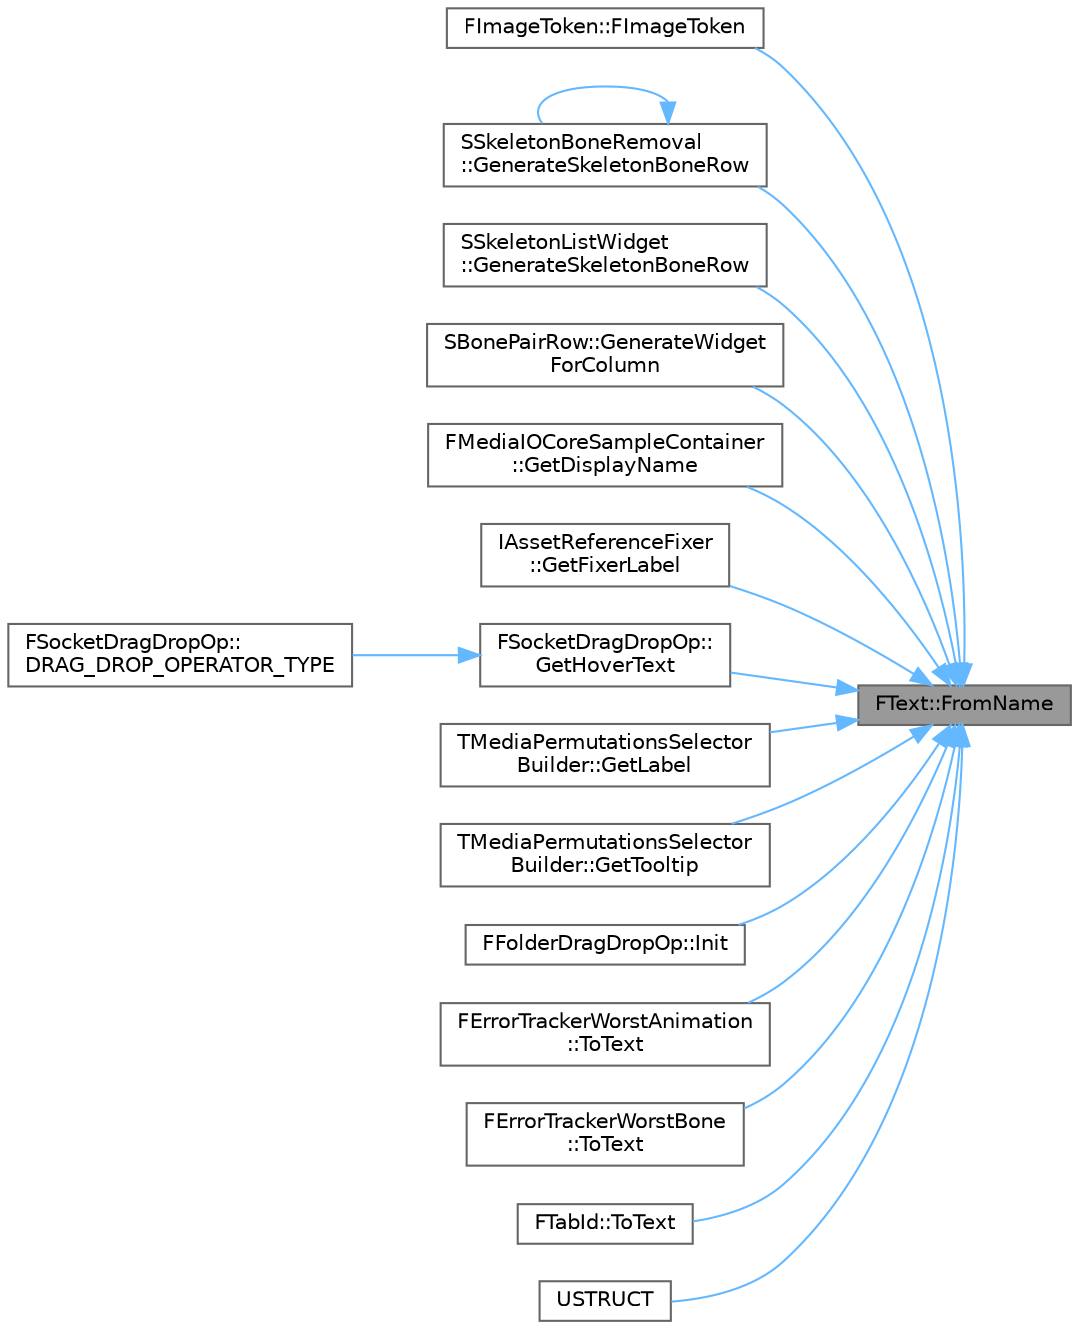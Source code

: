 digraph "FText::FromName"
{
 // INTERACTIVE_SVG=YES
 // LATEX_PDF_SIZE
  bgcolor="transparent";
  edge [fontname=Helvetica,fontsize=10,labelfontname=Helvetica,labelfontsize=10];
  node [fontname=Helvetica,fontsize=10,shape=box,height=0.2,width=0.4];
  rankdir="RL";
  Node1 [id="Node000001",label="FText::FromName",height=0.2,width=0.4,color="gray40", fillcolor="grey60", style="filled", fontcolor="black",tooltip="Generate an FText representing the pass name."];
  Node1 -> Node2 [id="edge1_Node000001_Node000002",dir="back",color="steelblue1",style="solid",tooltip=" "];
  Node2 [id="Node000002",label="FImageToken::FImageToken",height=0.2,width=0.4,color="grey40", fillcolor="white", style="filled",URL="$d6/ddf/classFImageToken.html#afa23c4045d4a0ea49594cfaaa17e7a66",tooltip="Private constructor."];
  Node1 -> Node3 [id="edge2_Node000001_Node000003",dir="back",color="steelblue1",style="solid",tooltip=" "];
  Node3 [id="Node000003",label="SSkeletonBoneRemoval\l::GenerateSkeletonBoneRow",height=0.2,width=0.4,color="grey40", fillcolor="white", style="filled",URL="$d8/d5c/classSSkeletonBoneRemoval.html#ad140ba3a7cb685d7f95c7902322c1881",tooltip="Create an individual row for the bone name list."];
  Node3 -> Node3 [id="edge3_Node000003_Node000003",dir="back",color="steelblue1",style="solid",tooltip=" "];
  Node1 -> Node4 [id="edge4_Node000001_Node000004",dir="back",color="steelblue1",style="solid",tooltip=" "];
  Node4 [id="Node000004",label="SSkeletonListWidget\l::GenerateSkeletonBoneRow",height=0.2,width=0.4,color="grey40", fillcolor="white", style="filled",URL="$d8/d56/classSSkeletonListWidget.html#aa00bb4c196e3accc624ac96b2d755674",tooltip=" "];
  Node1 -> Node5 [id="edge5_Node000001_Node000005",dir="back",color="steelblue1",style="solid",tooltip=" "];
  Node5 [id="Node000005",label="SBonePairRow::GenerateWidget\lForColumn",height=0.2,width=0.4,color="grey40", fillcolor="white", style="filled",URL="$d0/dfe/classSBonePairRow.html#abd69841ebe73f01678034b5627b0b07c",tooltip="Users of SMultiColumnTableRow would usually some piece of data associated with it."];
  Node1 -> Node6 [id="edge6_Node000001_Node000006",dir="back",color="steelblue1",style="solid",tooltip=" "];
  Node6 [id="Node000006",label="FMediaIOCoreSampleContainer\l::GetDisplayName",height=0.2,width=0.4,color="grey40", fillcolor="white", style="filled",URL="$d8/df3/classFMediaIOCoreSampleContainer.html#a03907cb8099cacf693ef8c676f705ef4",tooltip=" "];
  Node1 -> Node7 [id="edge7_Node000001_Node000007",dir="back",color="steelblue1",style="solid",tooltip=" "];
  Node7 [id="Node000007",label="IAssetReferenceFixer\l::GetFixerLabel",height=0.2,width=0.4,color="grey40", fillcolor="white", style="filled",URL="$de/d4f/classIAssetReferenceFixer.html#a0e51b5ec4c66b3560915667cde3af628",tooltip="Get the label to use as the fixer for the given asset."];
  Node1 -> Node8 [id="edge8_Node000001_Node000008",dir="back",color="steelblue1",style="solid",tooltip=" "];
  Node8 [id="Node000008",label="FSocketDragDropOp::\lGetHoverText",height=0.2,width=0.4,color="grey40", fillcolor="white", style="filled",URL="$d9/d9c/classFSocketDragDropOp.html#a0ef56694ac1134604a679c4c34973f81",tooltip="Passed into STextBlock so Slate can grab the current text for display."];
  Node8 -> Node9 [id="edge9_Node000008_Node000009",dir="back",color="steelblue1",style="solid",tooltip=" "];
  Node9 [id="Node000009",label="FSocketDragDropOp::\lDRAG_DROP_OPERATOR_TYPE",height=0.2,width=0.4,color="grey40", fillcolor="white", style="filled",URL="$d9/d9c/classFSocketDragDropOp.html#af1f7e68ba889b6769a5b9e30e27ca70d",tooltip="The widget decorator to use."];
  Node1 -> Node10 [id="edge10_Node000001_Node000010",dir="back",color="steelblue1",style="solid",tooltip=" "];
  Node10 [id="Node000010",label="TMediaPermutationsSelector\lBuilder::GetLabel",height=0.2,width=0.4,color="grey40", fillcolor="white", style="filled",URL="$dc/dd4/classTMediaPermutationsSelectorBuilder.html#a1556d5ff2601a8ac526ceb176757364c",tooltip=" "];
  Node1 -> Node11 [id="edge11_Node000001_Node000011",dir="back",color="steelblue1",style="solid",tooltip=" "];
  Node11 [id="Node000011",label="TMediaPermutationsSelector\lBuilder::GetTooltip",height=0.2,width=0.4,color="grey40", fillcolor="white", style="filled",URL="$dc/dd4/classTMediaPermutationsSelectorBuilder.html#a500f5c8712506b37e2226c63c0e827bf",tooltip=" "];
  Node1 -> Node12 [id="edge12_Node000001_Node000012",dir="back",color="steelblue1",style="solid",tooltip=" "];
  Node12 [id="Node000012",label="FFolderDragDropOp::Init",height=0.2,width=0.4,color="grey40", fillcolor="white", style="filled",URL="$d0/dac/classFFolderDragDropOp.html#a1227700d7cd062324b3386bf256219cf",tooltip=" "];
  Node1 -> Node13 [id="edge13_Node000001_Node000013",dir="back",color="steelblue1",style="solid",tooltip=" "];
  Node13 [id="Node000013",label="FErrorTrackerWorstAnimation\l::ToText",height=0.2,width=0.4,color="grey40", fillcolor="white", style="filled",URL="$d8/d06/structFErrorTrackerWorstAnimation.html#a65e9c652e0fd0556ccd9a099e9701814",tooltip=" "];
  Node1 -> Node14 [id="edge14_Node000001_Node000014",dir="back",color="steelblue1",style="solid",tooltip=" "];
  Node14 [id="Node000014",label="FErrorTrackerWorstBone\l::ToText",height=0.2,width=0.4,color="grey40", fillcolor="white", style="filled",URL="$d7/d7c/structFErrorTrackerWorstBone.html#ae94f7d66452cfdb010e8f737f5fadea0",tooltip=" "];
  Node1 -> Node15 [id="edge15_Node000001_Node000015",dir="back",color="steelblue1",style="solid",tooltip=" "];
  Node15 [id="Node000015",label="FTabId::ToText",height=0.2,width=0.4,color="grey40", fillcolor="white", style="filled",URL="$d9/de3/structFTabId.html#ab7ebcf92af344edadfd6f2172217df47",tooltip=" "];
  Node1 -> Node16 [id="edge16_Node000001_Node000016",dir="back",color="steelblue1",style="solid",tooltip=" "];
  Node16 [id="Node000016",label="USTRUCT",height=0.2,width=0.4,color="grey40", fillcolor="white", style="filled",URL="$d3/d40/AnimGraphAttributes_8h.html#ae8857eb99a31f157593c610d3acab310",tooltip=" "];
}
